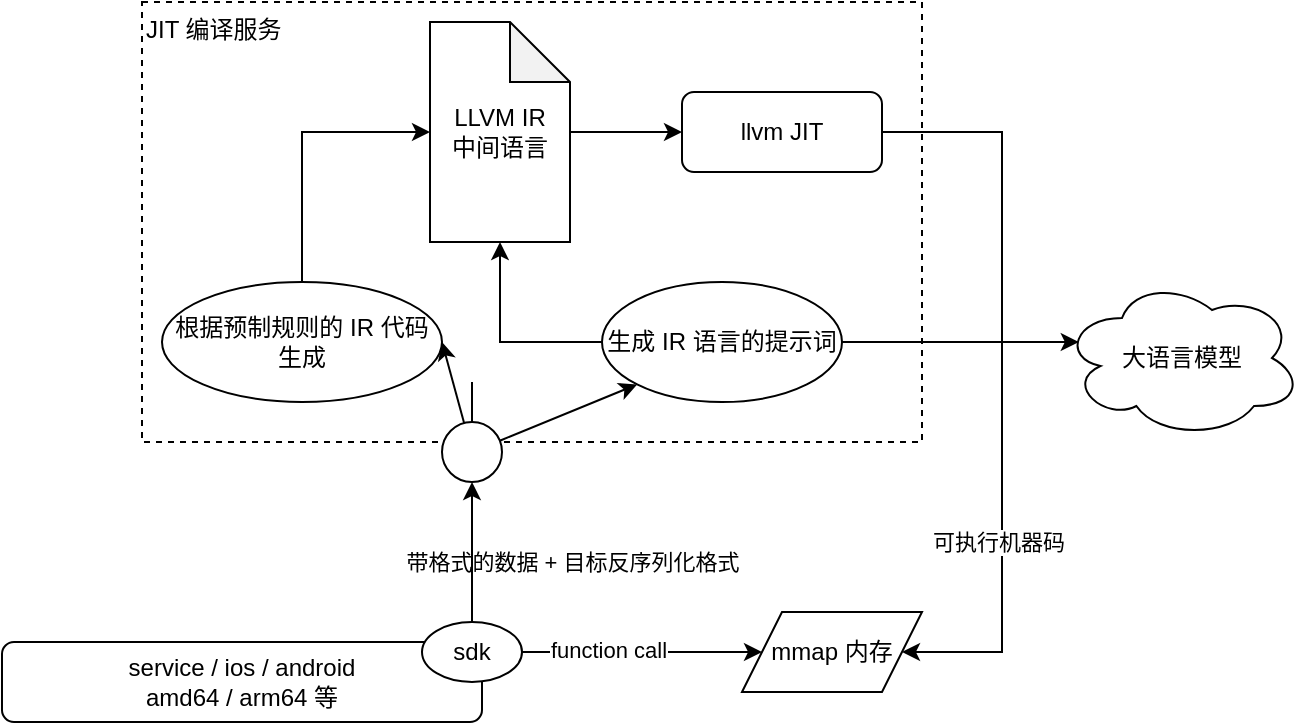 <mxfile version="27.0.9">
  <diagram name="第 1 页" id="Tw6YdECy_-9IdAoQ1vOy">
    <mxGraphModel dx="1184" dy="824" grid="1" gridSize="10" guides="1" tooltips="1" connect="1" arrows="1" fold="1" page="1" pageScale="1" pageWidth="827" pageHeight="1169" math="0" shadow="0">
      <root>
        <mxCell id="0" />
        <mxCell id="1" parent="0" />
        <mxCell id="NM8kPyG5c3EhFTwlBtr6-3" value="JIT 编译服务" style="rounded=0;whiteSpace=wrap;html=1;dashed=1;align=left;verticalAlign=top;" vertex="1" parent="1">
          <mxGeometry x="200" y="200" width="390" height="220" as="geometry" />
        </mxCell>
        <mxCell id="NM8kPyG5c3EhFTwlBtr6-14" style="edgeStyle=orthogonalEdgeStyle;rounded=0;orthogonalLoop=1;jettySize=auto;html=1;" edge="1" parent="1" source="NM8kPyG5c3EhFTwlBtr6-6" target="NM8kPyG5c3EhFTwlBtr6-7">
          <mxGeometry relative="1" as="geometry" />
        </mxCell>
        <mxCell id="NM8kPyG5c3EhFTwlBtr6-6" value="LLVM IR&lt;br&gt;中间语言" style="shape=note;whiteSpace=wrap;html=1;backgroundOutline=1;darkOpacity=0.05;" vertex="1" parent="1">
          <mxGeometry x="344" y="210" width="70" height="110" as="geometry" />
        </mxCell>
        <mxCell id="NM8kPyG5c3EhFTwlBtr6-17" style="edgeStyle=orthogonalEdgeStyle;rounded=0;orthogonalLoop=1;jettySize=auto;html=1;entryX=1;entryY=0.5;entryDx=0;entryDy=0;" edge="1" parent="1" source="NM8kPyG5c3EhFTwlBtr6-7" target="NM8kPyG5c3EhFTwlBtr6-15">
          <mxGeometry relative="1" as="geometry">
            <Array as="points">
              <mxPoint x="630" y="265" />
              <mxPoint x="630" y="525" />
            </Array>
          </mxGeometry>
        </mxCell>
        <mxCell id="NM8kPyG5c3EhFTwlBtr6-24" value="可执行机器码" style="edgeLabel;html=1;align=center;verticalAlign=middle;resizable=0;points=[];" vertex="1" connectable="0" parent="NM8kPyG5c3EhFTwlBtr6-17">
          <mxGeometry x="0.211" y="-2" relative="1" as="geometry">
            <mxPoint y="41" as="offset" />
          </mxGeometry>
        </mxCell>
        <mxCell id="NM8kPyG5c3EhFTwlBtr6-7" value="llvm JIT" style="rounded=1;whiteSpace=wrap;html=1;" vertex="1" parent="1">
          <mxGeometry x="470" y="245" width="100" height="40" as="geometry" />
        </mxCell>
        <mxCell id="NM8kPyG5c3EhFTwlBtr6-8" value="根据预制规则的 IR 代码生成" style="ellipse;whiteSpace=wrap;html=1;" vertex="1" parent="1">
          <mxGeometry x="210" y="340" width="140" height="60" as="geometry" />
        </mxCell>
        <mxCell id="NM8kPyG5c3EhFTwlBtr6-13" style="edgeStyle=orthogonalEdgeStyle;rounded=0;orthogonalLoop=1;jettySize=auto;html=1;" edge="1" parent="1" source="NM8kPyG5c3EhFTwlBtr6-9" target="NM8kPyG5c3EhFTwlBtr6-6">
          <mxGeometry relative="1" as="geometry" />
        </mxCell>
        <mxCell id="NM8kPyG5c3EhFTwlBtr6-9" value="生成 IR 语言的提示词" style="ellipse;whiteSpace=wrap;html=1;" vertex="1" parent="1">
          <mxGeometry x="430" y="340" width="120" height="60" as="geometry" />
        </mxCell>
        <mxCell id="NM8kPyG5c3EhFTwlBtr6-10" value="大语言模型" style="ellipse;shape=cloud;whiteSpace=wrap;html=1;" vertex="1" parent="1">
          <mxGeometry x="660" y="338" width="120" height="80" as="geometry" />
        </mxCell>
        <mxCell id="NM8kPyG5c3EhFTwlBtr6-11" style="edgeStyle=orthogonalEdgeStyle;rounded=0;orthogonalLoop=1;jettySize=auto;html=1;entryX=0.07;entryY=0.4;entryDx=0;entryDy=0;entryPerimeter=0;" edge="1" parent="1" source="NM8kPyG5c3EhFTwlBtr6-9" target="NM8kPyG5c3EhFTwlBtr6-10">
          <mxGeometry relative="1" as="geometry" />
        </mxCell>
        <mxCell id="NM8kPyG5c3EhFTwlBtr6-12" style="edgeStyle=orthogonalEdgeStyle;rounded=0;orthogonalLoop=1;jettySize=auto;html=1;entryX=0;entryY=0.5;entryDx=0;entryDy=0;entryPerimeter=0;" edge="1" parent="1" source="NM8kPyG5c3EhFTwlBtr6-8" target="NM8kPyG5c3EhFTwlBtr6-6">
          <mxGeometry relative="1" as="geometry" />
        </mxCell>
        <mxCell id="NM8kPyG5c3EhFTwlBtr6-15" value="mmap 内存" style="shape=parallelogram;perimeter=parallelogramPerimeter;whiteSpace=wrap;html=1;fixedSize=1;" vertex="1" parent="1">
          <mxGeometry x="500" y="505" width="90" height="40" as="geometry" />
        </mxCell>
        <mxCell id="NM8kPyG5c3EhFTwlBtr6-16" style="edgeStyle=orthogonalEdgeStyle;rounded=0;orthogonalLoop=1;jettySize=auto;html=1;entryX=0;entryY=0.5;entryDx=0;entryDy=0;" edge="1" parent="1" source="NM8kPyG5c3EhFTwlBtr6-2" target="NM8kPyG5c3EhFTwlBtr6-15">
          <mxGeometry relative="1" as="geometry" />
        </mxCell>
        <mxCell id="NM8kPyG5c3EhFTwlBtr6-18" value="function call" style="edgeLabel;html=1;align=center;verticalAlign=middle;resizable=0;points=[];" vertex="1" connectable="0" parent="NM8kPyG5c3EhFTwlBtr6-16">
          <mxGeometry x="-0.292" y="1" relative="1" as="geometry">
            <mxPoint as="offset" />
          </mxGeometry>
        </mxCell>
        <mxCell id="NM8kPyG5c3EhFTwlBtr6-1" value="service / ios / android&lt;br&gt;amd64 / arm64 等" style="rounded=1;whiteSpace=wrap;html=1;" vertex="1" parent="1">
          <mxGeometry x="130" y="520" width="240" height="40" as="geometry" />
        </mxCell>
        <mxCell id="NM8kPyG5c3EhFTwlBtr6-2" value="sdk" style="ellipse;whiteSpace=wrap;html=1;" vertex="1" parent="1">
          <mxGeometry x="340" y="510" width="50" height="30" as="geometry" />
        </mxCell>
        <mxCell id="NM8kPyG5c3EhFTwlBtr6-4" value="带格式的数据 + 目标反序列化格式" style="edgeStyle=orthogonalEdgeStyle;rounded=0;orthogonalLoop=1;jettySize=auto;html=1;" edge="1" parent="1" source="NM8kPyG5c3EhFTwlBtr6-20">
          <mxGeometry x="1" y="60" relative="1" as="geometry">
            <mxPoint x="365" y="420" as="targetPoint" />
            <mxPoint x="-10" y="59" as="offset" />
          </mxGeometry>
        </mxCell>
        <mxCell id="NM8kPyG5c3EhFTwlBtr6-21" value="" style="edgeStyle=orthogonalEdgeStyle;rounded=0;orthogonalLoop=1;jettySize=auto;html=1;" edge="1" parent="1" source="NM8kPyG5c3EhFTwlBtr6-2" target="NM8kPyG5c3EhFTwlBtr6-20">
          <mxGeometry relative="1" as="geometry">
            <mxPoint x="365" y="510" as="sourcePoint" />
            <mxPoint x="365" y="420" as="targetPoint" />
          </mxGeometry>
        </mxCell>
        <mxCell id="NM8kPyG5c3EhFTwlBtr6-23" style="rounded=0;orthogonalLoop=1;jettySize=auto;html=1;entryX=0;entryY=1;entryDx=0;entryDy=0;" edge="1" parent="1" source="NM8kPyG5c3EhFTwlBtr6-20" target="NM8kPyG5c3EhFTwlBtr6-9">
          <mxGeometry relative="1" as="geometry" />
        </mxCell>
        <mxCell id="NM8kPyG5c3EhFTwlBtr6-20" value="" style="ellipse;whiteSpace=wrap;html=1;aspect=fixed;" vertex="1" parent="1">
          <mxGeometry x="350" y="410" width="30" height="30" as="geometry" />
        </mxCell>
        <mxCell id="NM8kPyG5c3EhFTwlBtr6-22" style="rounded=0;orthogonalLoop=1;jettySize=auto;html=1;entryX=1;entryY=0.5;entryDx=0;entryDy=0;" edge="1" parent="1" source="NM8kPyG5c3EhFTwlBtr6-20" target="NM8kPyG5c3EhFTwlBtr6-8">
          <mxGeometry relative="1" as="geometry" />
        </mxCell>
      </root>
    </mxGraphModel>
  </diagram>
</mxfile>
